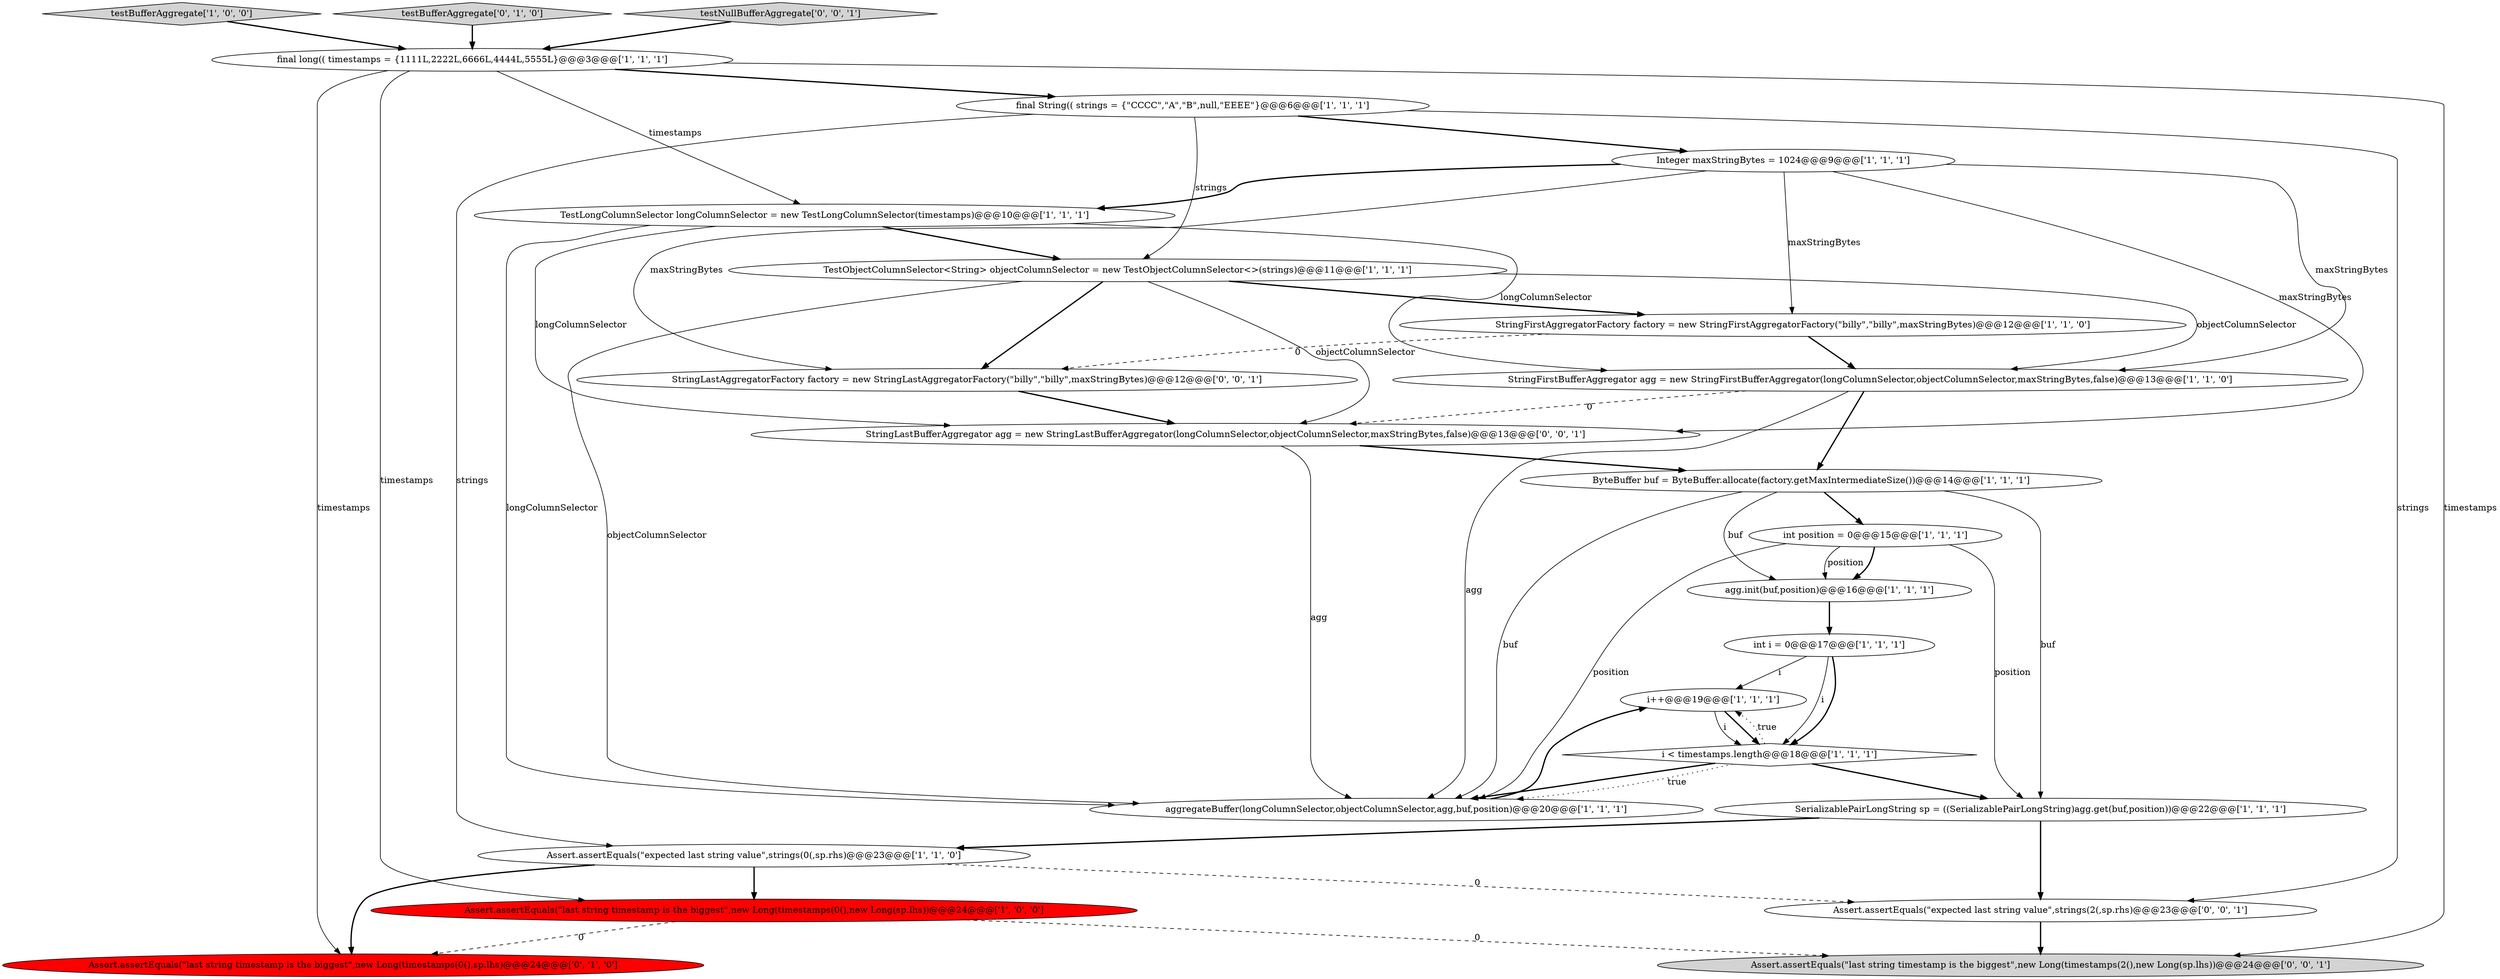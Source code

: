 digraph {
2 [style = filled, label = "int i = 0@@@17@@@['1', '1', '1']", fillcolor = white, shape = ellipse image = "AAA0AAABBB1BBB"];
7 [style = filled, label = "ByteBuffer buf = ByteBuffer.allocate(factory.getMaxIntermediateSize())@@@14@@@['1', '1', '1']", fillcolor = white, shape = ellipse image = "AAA0AAABBB1BBB"];
3 [style = filled, label = "testBufferAggregate['1', '0', '0']", fillcolor = lightgray, shape = diamond image = "AAA0AAABBB1BBB"];
6 [style = filled, label = "Assert.assertEquals(\"last string timestamp is the biggest\",new Long(timestamps(0(),new Long(sp.lhs))@@@24@@@['1', '0', '0']", fillcolor = red, shape = ellipse image = "AAA1AAABBB1BBB"];
14 [style = filled, label = "Integer maxStringBytes = 1024@@@9@@@['1', '1', '1']", fillcolor = white, shape = ellipse image = "AAA0AAABBB1BBB"];
17 [style = filled, label = "StringFirstBufferAggregator agg = new StringFirstBufferAggregator(longColumnSelector,objectColumnSelector,maxStringBytes,false)@@@13@@@['1', '1', '0']", fillcolor = white, shape = ellipse image = "AAA0AAABBB1BBB"];
4 [style = filled, label = "int position = 0@@@15@@@['1', '1', '1']", fillcolor = white, shape = ellipse image = "AAA0AAABBB1BBB"];
11 [style = filled, label = "i++@@@19@@@['1', '1', '1']", fillcolor = white, shape = ellipse image = "AAA0AAABBB1BBB"];
21 [style = filled, label = "StringLastBufferAggregator agg = new StringLastBufferAggregator(longColumnSelector,objectColumnSelector,maxStringBytes,false)@@@13@@@['0', '0', '1']", fillcolor = white, shape = ellipse image = "AAA0AAABBB3BBB"];
19 [style = filled, label = "Assert.assertEquals(\"last string timestamp is the biggest\",new Long(timestamps(0(),sp.lhs)@@@24@@@['0', '1', '0']", fillcolor = red, shape = ellipse image = "AAA1AAABBB2BBB"];
0 [style = filled, label = "Assert.assertEquals(\"expected last string value\",strings(0(,sp.rhs)@@@23@@@['1', '1', '0']", fillcolor = white, shape = ellipse image = "AAA0AAABBB1BBB"];
8 [style = filled, label = "SerializablePairLongString sp = ((SerializablePairLongString)agg.get(buf,position))@@@22@@@['1', '1', '1']", fillcolor = white, shape = ellipse image = "AAA0AAABBB1BBB"];
13 [style = filled, label = "i < timestamps.length@@@18@@@['1', '1', '1']", fillcolor = white, shape = diamond image = "AAA0AAABBB1BBB"];
15 [style = filled, label = "TestLongColumnSelector longColumnSelector = new TestLongColumnSelector(timestamps)@@@10@@@['1', '1', '1']", fillcolor = white, shape = ellipse image = "AAA0AAABBB1BBB"];
18 [style = filled, label = "testBufferAggregate['0', '1', '0']", fillcolor = lightgray, shape = diamond image = "AAA0AAABBB2BBB"];
22 [style = filled, label = "StringLastAggregatorFactory factory = new StringLastAggregatorFactory(\"billy\",\"billy\",maxStringBytes)@@@12@@@['0', '0', '1']", fillcolor = white, shape = ellipse image = "AAA0AAABBB3BBB"];
24 [style = filled, label = "testNullBufferAggregate['0', '0', '1']", fillcolor = lightgray, shape = diamond image = "AAA0AAABBB3BBB"];
9 [style = filled, label = "final long(( timestamps = {1111L,2222L,6666L,4444L,5555L}@@@3@@@['1', '1', '1']", fillcolor = white, shape = ellipse image = "AAA0AAABBB1BBB"];
12 [style = filled, label = "TestObjectColumnSelector<String> objectColumnSelector = new TestObjectColumnSelector<>(strings)@@@11@@@['1', '1', '1']", fillcolor = white, shape = ellipse image = "AAA0AAABBB1BBB"];
16 [style = filled, label = "aggregateBuffer(longColumnSelector,objectColumnSelector,agg,buf,position)@@@20@@@['1', '1', '1']", fillcolor = white, shape = ellipse image = "AAA0AAABBB1BBB"];
23 [style = filled, label = "Assert.assertEquals(\"expected last string value\",strings(2(,sp.rhs)@@@23@@@['0', '0', '1']", fillcolor = white, shape = ellipse image = "AAA0AAABBB3BBB"];
1 [style = filled, label = "final String(( strings = {\"CCCC\",\"A\",\"B\",null,\"EEEE\"}@@@6@@@['1', '1', '1']", fillcolor = white, shape = ellipse image = "AAA0AAABBB1BBB"];
5 [style = filled, label = "StringFirstAggregatorFactory factory = new StringFirstAggregatorFactory(\"billy\",\"billy\",maxStringBytes)@@@12@@@['1', '1', '0']", fillcolor = white, shape = ellipse image = "AAA0AAABBB1BBB"];
20 [style = filled, label = "Assert.assertEquals(\"last string timestamp is the biggest\",new Long(timestamps(2(),new Long(sp.lhs))@@@24@@@['0', '0', '1']", fillcolor = lightgray, shape = ellipse image = "AAA0AAABBB3BBB"];
10 [style = filled, label = "agg.init(buf,position)@@@16@@@['1', '1', '1']", fillcolor = white, shape = ellipse image = "AAA0AAABBB1BBB"];
1->23 [style = solid, label="strings"];
4->10 [style = bold, label=""];
4->8 [style = solid, label="position"];
13->16 [style = dotted, label="true"];
17->16 [style = solid, label="agg"];
23->20 [style = bold, label=""];
14->5 [style = solid, label="maxStringBytes"];
16->11 [style = bold, label=""];
11->13 [style = solid, label="i"];
12->5 [style = bold, label=""];
8->23 [style = bold, label=""];
15->21 [style = solid, label="longColumnSelector"];
0->6 [style = bold, label=""];
0->19 [style = bold, label=""];
6->20 [style = dashed, label="0"];
0->23 [style = dashed, label="0"];
1->12 [style = solid, label="strings"];
22->21 [style = bold, label=""];
7->10 [style = solid, label="buf"];
12->21 [style = solid, label="objectColumnSelector"];
12->17 [style = solid, label="objectColumnSelector"];
14->21 [style = solid, label="maxStringBytes"];
2->13 [style = solid, label="i"];
7->4 [style = bold, label=""];
5->17 [style = bold, label=""];
17->21 [style = dashed, label="0"];
13->16 [style = bold, label=""];
2->13 [style = bold, label=""];
9->15 [style = solid, label="timestamps"];
17->7 [style = bold, label=""];
8->0 [style = bold, label=""];
3->9 [style = bold, label=""];
14->17 [style = solid, label="maxStringBytes"];
9->6 [style = solid, label="timestamps"];
9->19 [style = solid, label="timestamps"];
2->11 [style = solid, label="i"];
15->16 [style = solid, label="longColumnSelector"];
4->10 [style = solid, label="position"];
12->16 [style = solid, label="objectColumnSelector"];
15->17 [style = solid, label="longColumnSelector"];
11->13 [style = bold, label=""];
6->19 [style = dashed, label="0"];
18->9 [style = bold, label=""];
21->7 [style = bold, label=""];
1->0 [style = solid, label="strings"];
7->16 [style = solid, label="buf"];
13->11 [style = dotted, label="true"];
14->15 [style = bold, label=""];
1->14 [style = bold, label=""];
15->12 [style = bold, label=""];
10->2 [style = bold, label=""];
4->16 [style = solid, label="position"];
9->20 [style = solid, label="timestamps"];
13->8 [style = bold, label=""];
9->1 [style = bold, label=""];
7->8 [style = solid, label="buf"];
12->22 [style = bold, label=""];
24->9 [style = bold, label=""];
21->16 [style = solid, label="agg"];
14->22 [style = solid, label="maxStringBytes"];
5->22 [style = dashed, label="0"];
}
